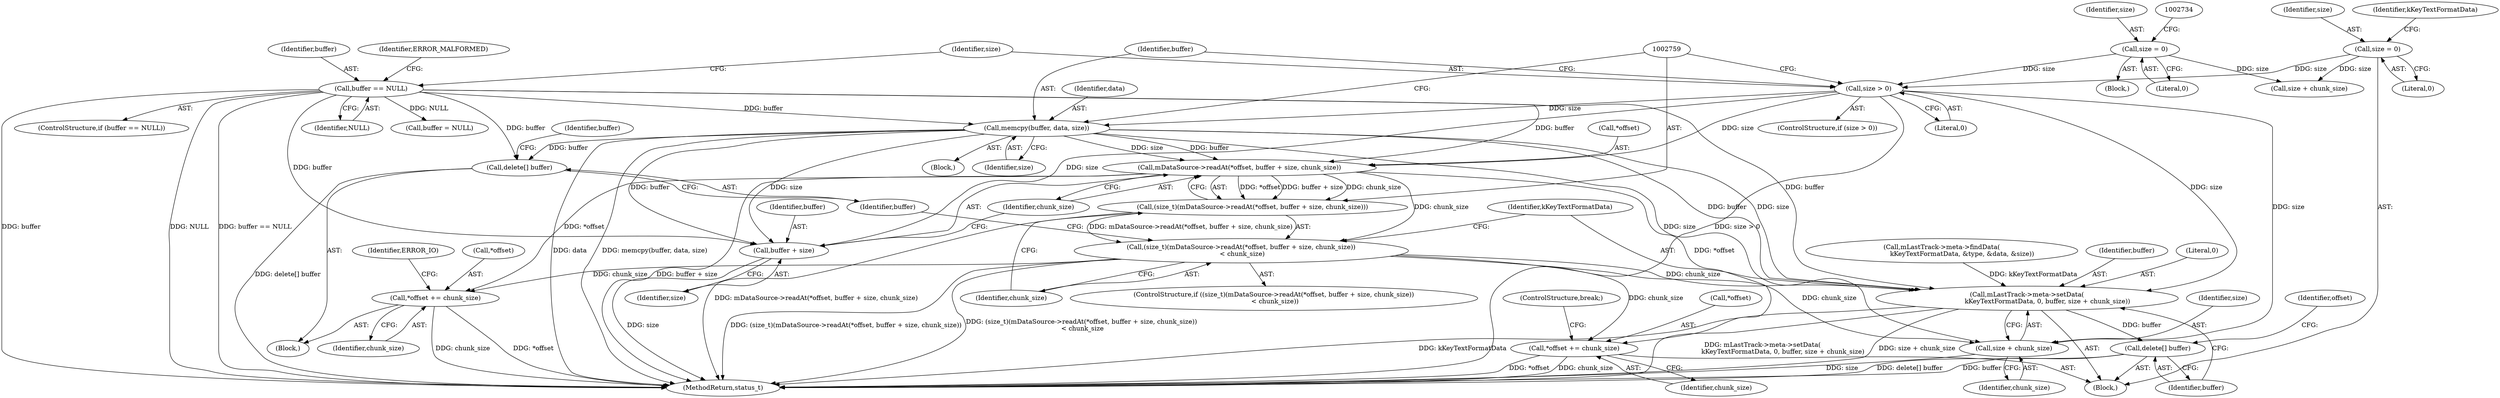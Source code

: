 digraph "0_Android_f4a88c8ed4f8186b3d6e2852993e063fc33ff231@API" {
"1002752" [label="(Call,memcpy(buffer, data, size))"];
"1002741" [label="(Call,buffer == NULL)"];
"1002748" [label="(Call,size > 0)"];
"1002730" [label="(Call,size = 0)"];
"1002716" [label="(Call,size = 0)"];
"1002760" [label="(Call,mDataSource->readAt(*offset, buffer + size, chunk_size))"];
"1002758" [label="(Call,(size_t)(mDataSource->readAt(*offset, buffer + size, chunk_size)))"];
"1002757" [label="(Call,(size_t)(mDataSource->readAt(*offset, buffer + size, chunk_size))\n < chunk_size)"];
"1002774" [label="(Call,*offset += chunk_size)"];
"1002780" [label="(Call,mLastTrack->meta->setData(\n                    kKeyTextFormatData, 0, buffer, size + chunk_size))"];
"1002787" [label="(Call,delete[] buffer)"];
"1002784" [label="(Call,size + chunk_size)"];
"1002789" [label="(Call,*offset += chunk_size)"];
"1002763" [label="(Call,buffer + size)"];
"1002769" [label="(Call,delete[] buffer)"];
"1002792" [label="(Identifier,chunk_size)"];
"1002718" [label="(Literal,0)"];
"1002772" [label="(Identifier,buffer)"];
"1002740" [label="(ControlStructure,if (buffer == NULL))"];
"1002770" [label="(Identifier,buffer)"];
"1002780" [label="(Call,mLastTrack->meta->setData(\n                    kKeyTextFormatData, 0, buffer, size + chunk_size))"];
"1002746" [label="(Identifier,ERROR_MALFORMED)"];
"1002751" [label="(Block,)"];
"1002766" [label="(Identifier,chunk_size)"];
"1002743" [label="(Identifier,NULL)"];
"1002731" [label="(Identifier,size)"];
"1002742" [label="(Identifier,buffer)"];
"1002786" [label="(Identifier,chunk_size)"];
"1002750" [label="(Literal,0)"];
"1002717" [label="(Identifier,size)"];
"1002777" [label="(Identifier,chunk_size)"];
"1002769" [label="(Call,delete[] buffer)"];
"1002790" [label="(Call,*offset)"];
"1002721" [label="(Call,mLastTrack->meta->findData(\n                    kKeyTextFormatData, &type, &data, &size))"];
"1002789" [label="(Call,*offset += chunk_size)"];
"1002730" [label="(Call,size = 0)"];
"1002788" [label="(Identifier,buffer)"];
"1002748" [label="(Call,size > 0)"];
"1002749" [label="(Identifier,size)"];
"1002785" [label="(Identifier,size)"];
"1002793" [label="(ControlStructure,break;)"];
"1002787" [label="(Call,delete[] buffer)"];
"1002752" [label="(Call,memcpy(buffer, data, size))"];
"1002764" [label="(Identifier,buffer)"];
"1002756" [label="(ControlStructure,if ((size_t)(mDataSource->readAt(*offset, buffer + size, chunk_size))\n < chunk_size))"];
"1002771" [label="(Call,buffer = NULL)"];
"1002758" [label="(Call,(size_t)(mDataSource->readAt(*offset, buffer + size, chunk_size)))"];
"1002775" [label="(Call,*offset)"];
"1002729" [label="(Block,)"];
"1002774" [label="(Call,*offset += chunk_size)"];
"1002712" [label="(Block,)"];
"1002781" [label="(Identifier,kKeyTextFormatData)"];
"1002760" [label="(Call,mDataSource->readAt(*offset, buffer + size, chunk_size))"];
"1002784" [label="(Call,size + chunk_size)"];
"1002779" [label="(Identifier,ERROR_IO)"];
"1002754" [label="(Identifier,data)"];
"1002732" [label="(Literal,0)"];
"1002741" [label="(Call,buffer == NULL)"];
"1002911" [label="(MethodReturn,status_t)"];
"1002753" [label="(Identifier,buffer)"];
"1002716" [label="(Call,size = 0)"];
"1002747" [label="(ControlStructure,if (size > 0))"];
"1002768" [label="(Block,)"];
"1002783" [label="(Identifier,buffer)"];
"1002767" [label="(Identifier,chunk_size)"];
"1002791" [label="(Identifier,offset)"];
"1002737" [label="(Call,size + chunk_size)"];
"1002765" [label="(Identifier,size)"];
"1002782" [label="(Literal,0)"];
"1002757" [label="(Call,(size_t)(mDataSource->readAt(*offset, buffer + size, chunk_size))\n < chunk_size)"];
"1002761" [label="(Call,*offset)"];
"1002763" [label="(Call,buffer + size)"];
"1002755" [label="(Identifier,size)"];
"1002722" [label="(Identifier,kKeyTextFormatData)"];
"1002752" -> "1002751"  [label="AST: "];
"1002752" -> "1002755"  [label="CFG: "];
"1002753" -> "1002752"  [label="AST: "];
"1002754" -> "1002752"  [label="AST: "];
"1002755" -> "1002752"  [label="AST: "];
"1002759" -> "1002752"  [label="CFG: "];
"1002752" -> "1002911"  [label="DDG: data"];
"1002752" -> "1002911"  [label="DDG: memcpy(buffer, data, size)"];
"1002741" -> "1002752"  [label="DDG: buffer"];
"1002748" -> "1002752"  [label="DDG: size"];
"1002752" -> "1002760"  [label="DDG: buffer"];
"1002752" -> "1002760"  [label="DDG: size"];
"1002752" -> "1002763"  [label="DDG: buffer"];
"1002752" -> "1002763"  [label="DDG: size"];
"1002752" -> "1002769"  [label="DDG: buffer"];
"1002752" -> "1002780"  [label="DDG: buffer"];
"1002752" -> "1002780"  [label="DDG: size"];
"1002752" -> "1002784"  [label="DDG: size"];
"1002741" -> "1002740"  [label="AST: "];
"1002741" -> "1002743"  [label="CFG: "];
"1002742" -> "1002741"  [label="AST: "];
"1002743" -> "1002741"  [label="AST: "];
"1002746" -> "1002741"  [label="CFG: "];
"1002749" -> "1002741"  [label="CFG: "];
"1002741" -> "1002911"  [label="DDG: buffer"];
"1002741" -> "1002911"  [label="DDG: NULL"];
"1002741" -> "1002911"  [label="DDG: buffer == NULL"];
"1002741" -> "1002760"  [label="DDG: buffer"];
"1002741" -> "1002763"  [label="DDG: buffer"];
"1002741" -> "1002769"  [label="DDG: buffer"];
"1002741" -> "1002771"  [label="DDG: NULL"];
"1002741" -> "1002780"  [label="DDG: buffer"];
"1002748" -> "1002747"  [label="AST: "];
"1002748" -> "1002750"  [label="CFG: "];
"1002749" -> "1002748"  [label="AST: "];
"1002750" -> "1002748"  [label="AST: "];
"1002753" -> "1002748"  [label="CFG: "];
"1002759" -> "1002748"  [label="CFG: "];
"1002748" -> "1002911"  [label="DDG: size > 0"];
"1002730" -> "1002748"  [label="DDG: size"];
"1002716" -> "1002748"  [label="DDG: size"];
"1002748" -> "1002760"  [label="DDG: size"];
"1002748" -> "1002763"  [label="DDG: size"];
"1002748" -> "1002780"  [label="DDG: size"];
"1002748" -> "1002784"  [label="DDG: size"];
"1002730" -> "1002729"  [label="AST: "];
"1002730" -> "1002732"  [label="CFG: "];
"1002731" -> "1002730"  [label="AST: "];
"1002732" -> "1002730"  [label="AST: "];
"1002734" -> "1002730"  [label="CFG: "];
"1002730" -> "1002737"  [label="DDG: size"];
"1002716" -> "1002712"  [label="AST: "];
"1002716" -> "1002718"  [label="CFG: "];
"1002717" -> "1002716"  [label="AST: "];
"1002718" -> "1002716"  [label="AST: "];
"1002722" -> "1002716"  [label="CFG: "];
"1002716" -> "1002737"  [label="DDG: size"];
"1002760" -> "1002758"  [label="AST: "];
"1002760" -> "1002766"  [label="CFG: "];
"1002761" -> "1002760"  [label="AST: "];
"1002763" -> "1002760"  [label="AST: "];
"1002766" -> "1002760"  [label="AST: "];
"1002758" -> "1002760"  [label="CFG: "];
"1002760" -> "1002911"  [label="DDG: buffer + size"];
"1002760" -> "1002758"  [label="DDG: *offset"];
"1002760" -> "1002758"  [label="DDG: buffer + size"];
"1002760" -> "1002758"  [label="DDG: chunk_size"];
"1002760" -> "1002757"  [label="DDG: chunk_size"];
"1002760" -> "1002774"  [label="DDG: *offset"];
"1002760" -> "1002789"  [label="DDG: *offset"];
"1002758" -> "1002757"  [label="AST: "];
"1002759" -> "1002758"  [label="AST: "];
"1002767" -> "1002758"  [label="CFG: "];
"1002758" -> "1002911"  [label="DDG: mDataSource->readAt(*offset, buffer + size, chunk_size)"];
"1002758" -> "1002757"  [label="DDG: mDataSource->readAt(*offset, buffer + size, chunk_size)"];
"1002757" -> "1002756"  [label="AST: "];
"1002757" -> "1002767"  [label="CFG: "];
"1002767" -> "1002757"  [label="AST: "];
"1002770" -> "1002757"  [label="CFG: "];
"1002781" -> "1002757"  [label="CFG: "];
"1002757" -> "1002911"  [label="DDG: (size_t)(mDataSource->readAt(*offset, buffer + size, chunk_size))\n < chunk_size"];
"1002757" -> "1002911"  [label="DDG: (size_t)(mDataSource->readAt(*offset, buffer + size, chunk_size))"];
"1002757" -> "1002774"  [label="DDG: chunk_size"];
"1002757" -> "1002780"  [label="DDG: chunk_size"];
"1002757" -> "1002784"  [label="DDG: chunk_size"];
"1002757" -> "1002789"  [label="DDG: chunk_size"];
"1002774" -> "1002768"  [label="AST: "];
"1002774" -> "1002777"  [label="CFG: "];
"1002775" -> "1002774"  [label="AST: "];
"1002777" -> "1002774"  [label="AST: "];
"1002779" -> "1002774"  [label="CFG: "];
"1002774" -> "1002911"  [label="DDG: *offset"];
"1002774" -> "1002911"  [label="DDG: chunk_size"];
"1002780" -> "1002712"  [label="AST: "];
"1002780" -> "1002784"  [label="CFG: "];
"1002781" -> "1002780"  [label="AST: "];
"1002782" -> "1002780"  [label="AST: "];
"1002783" -> "1002780"  [label="AST: "];
"1002784" -> "1002780"  [label="AST: "];
"1002788" -> "1002780"  [label="CFG: "];
"1002780" -> "1002911"  [label="DDG: mLastTrack->meta->setData(\n                    kKeyTextFormatData, 0, buffer, size + chunk_size)"];
"1002780" -> "1002911"  [label="DDG: size + chunk_size"];
"1002780" -> "1002911"  [label="DDG: kKeyTextFormatData"];
"1002721" -> "1002780"  [label="DDG: kKeyTextFormatData"];
"1002780" -> "1002787"  [label="DDG: buffer"];
"1002787" -> "1002712"  [label="AST: "];
"1002787" -> "1002788"  [label="CFG: "];
"1002788" -> "1002787"  [label="AST: "];
"1002791" -> "1002787"  [label="CFG: "];
"1002787" -> "1002911"  [label="DDG: buffer"];
"1002787" -> "1002911"  [label="DDG: delete[] buffer"];
"1002784" -> "1002786"  [label="CFG: "];
"1002785" -> "1002784"  [label="AST: "];
"1002786" -> "1002784"  [label="AST: "];
"1002784" -> "1002911"  [label="DDG: size"];
"1002789" -> "1002712"  [label="AST: "];
"1002789" -> "1002792"  [label="CFG: "];
"1002790" -> "1002789"  [label="AST: "];
"1002792" -> "1002789"  [label="AST: "];
"1002793" -> "1002789"  [label="CFG: "];
"1002789" -> "1002911"  [label="DDG: *offset"];
"1002789" -> "1002911"  [label="DDG: chunk_size"];
"1002763" -> "1002765"  [label="CFG: "];
"1002764" -> "1002763"  [label="AST: "];
"1002765" -> "1002763"  [label="AST: "];
"1002766" -> "1002763"  [label="CFG: "];
"1002763" -> "1002911"  [label="DDG: size"];
"1002769" -> "1002768"  [label="AST: "];
"1002769" -> "1002770"  [label="CFG: "];
"1002770" -> "1002769"  [label="AST: "];
"1002772" -> "1002769"  [label="CFG: "];
"1002769" -> "1002911"  [label="DDG: delete[] buffer"];
}
